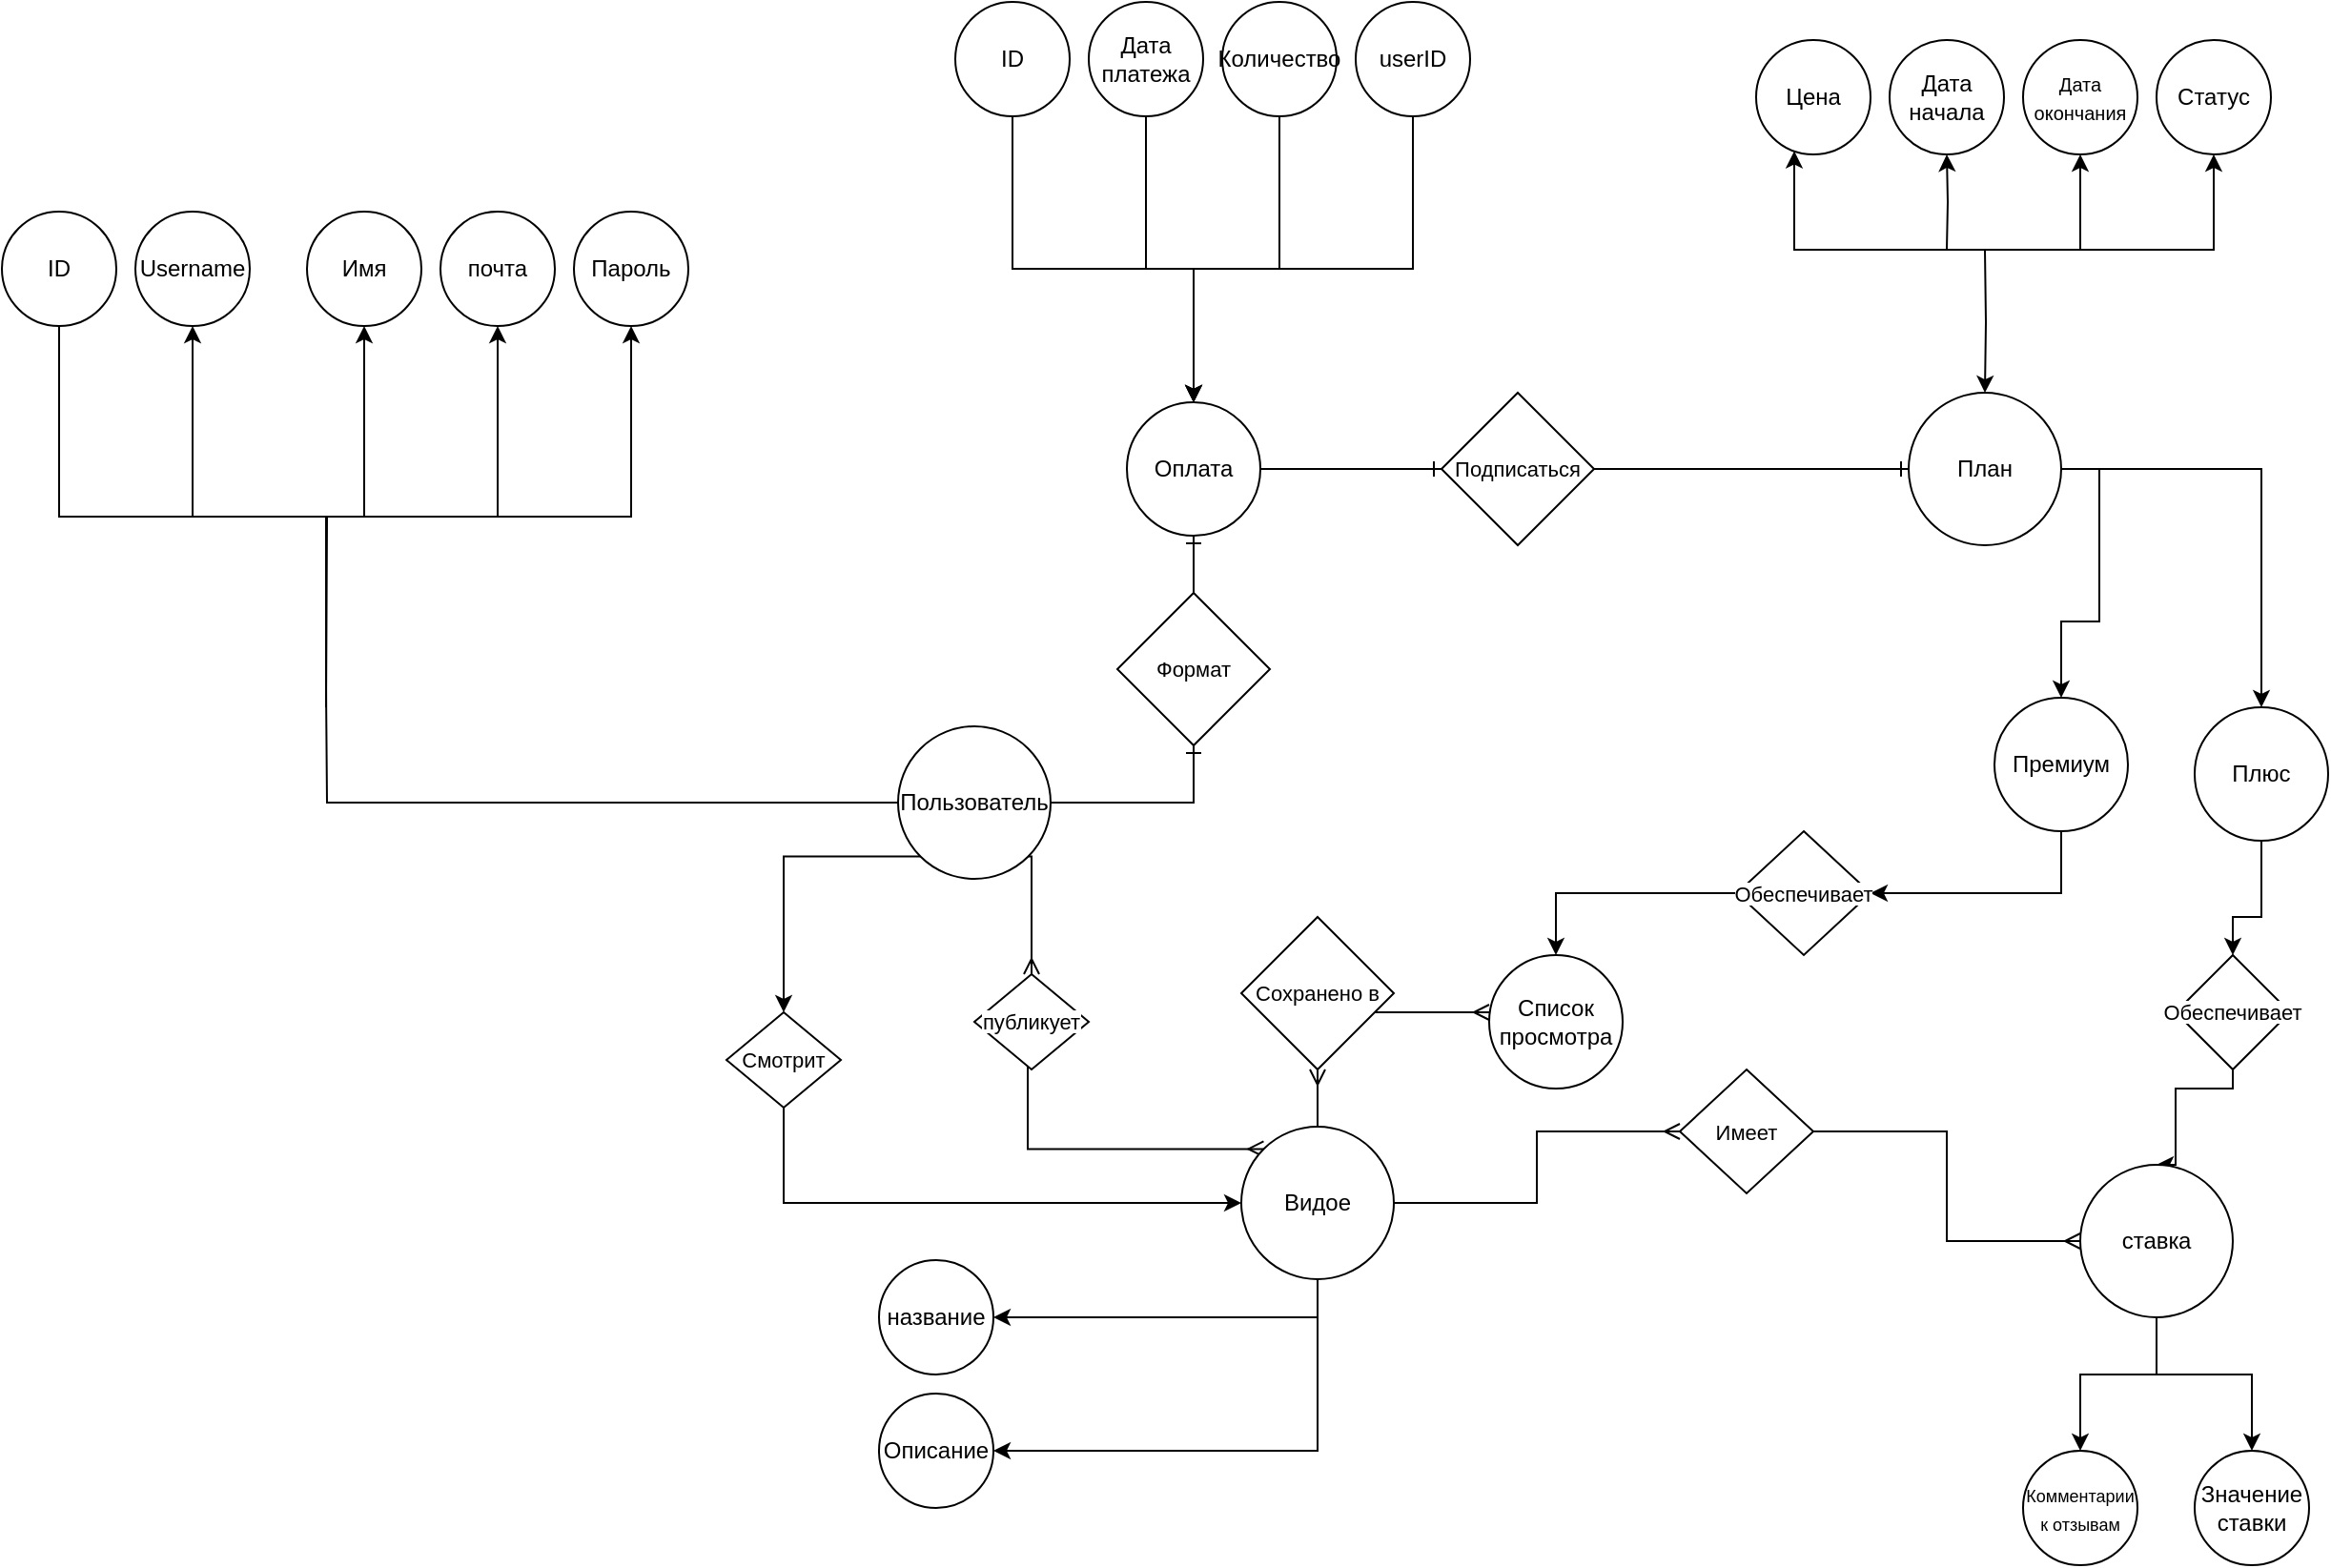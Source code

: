 <mxfile version="24.4.6" type="device">
  <diagram name="Page-1" id="gsGSKBT2QxgCgm55VxKD">
    <mxGraphModel dx="2610" dy="1064" grid="1" gridSize="10" guides="1" tooltips="1" connect="1" arrows="1" fold="1" page="1" pageScale="1" pageWidth="850" pageHeight="1100" math="0" shadow="0">
      <root>
        <mxCell id="0" />
        <mxCell id="1" parent="0" />
        <mxCell id="oknMRYMV5Q5FivUUn1yd-13" style="edgeStyle=orthogonalEdgeStyle;rounded=0;orthogonalLoop=1;jettySize=auto;html=1;entryX=0.5;entryY=1;entryDx=0;entryDy=0;" parent="1" target="oknMRYMV5Q5FivUUn1yd-5" edge="1">
          <mxGeometry relative="1" as="geometry">
            <mxPoint x="-200" y="420" as="sourcePoint" />
          </mxGeometry>
        </mxCell>
        <mxCell id="oknMRYMV5Q5FivUUn1yd-14" style="edgeStyle=orthogonalEdgeStyle;rounded=0;orthogonalLoop=1;jettySize=auto;html=1;" parent="1" target="oknMRYMV5Q5FivUUn1yd-6" edge="1">
          <mxGeometry relative="1" as="geometry">
            <Array as="points">
              <mxPoint x="-200" y="410" />
              <mxPoint x="-200" y="320" />
              <mxPoint x="-110" y="320" />
            </Array>
            <mxPoint x="-200" y="410" as="sourcePoint" />
          </mxGeometry>
        </mxCell>
        <mxCell id="oknMRYMV5Q5FivUUn1yd-30" style="edgeStyle=orthogonalEdgeStyle;rounded=0;orthogonalLoop=1;jettySize=auto;html=1;entryX=0;entryY=0.5;entryDx=0;entryDy=0;exitX=0.5;exitY=1;exitDx=0;exitDy=0;" parent="1" source="-PtD33xYByX1mlL8T53k-14" target="oknMRYMV5Q5FivUUn1yd-29" edge="1">
          <mxGeometry relative="1" as="geometry">
            <Array as="points">
              <mxPoint x="40" y="680" />
            </Array>
            <mxPoint x="40" y="510" as="sourcePoint" />
            <mxPoint x="180" y="680" as="targetPoint" />
          </mxGeometry>
        </mxCell>
        <mxCell id="2_dxELAT8XrBhA6xvJMl-1" style="edgeStyle=orthogonalEdgeStyle;rounded=0;orthogonalLoop=1;jettySize=auto;html=1;entryX=0;entryY=0;entryDx=0;entryDy=0;exitX=1;exitY=1;exitDx=0;exitDy=0;endArrow=ERmany;endFill=0;" parent="1" source="-PtD33xYByX1mlL8T53k-16" target="oknMRYMV5Q5FivUUn1yd-29" edge="1">
          <mxGeometry relative="1" as="geometry">
            <Array as="points">
              <mxPoint x="168" y="652" />
            </Array>
          </mxGeometry>
        </mxCell>
        <mxCell id="-PtD33xYByX1mlL8T53k-31" style="edgeStyle=orthogonalEdgeStyle;rounded=0;orthogonalLoop=1;jettySize=auto;html=1;endArrow=none;endFill=0;" parent="1" source="oknMRYMV5Q5FivUUn1yd-3" edge="1">
          <mxGeometry relative="1" as="geometry">
            <mxPoint x="-200" y="410" as="targetPoint" />
          </mxGeometry>
        </mxCell>
        <mxCell id="oknMRYMV5Q5FivUUn1yd-3" value="Пользователь" style="ellipse;whiteSpace=wrap;html=1;aspect=fixed;" parent="1" vertex="1">
          <mxGeometry x="100" y="430" width="80" height="80" as="geometry" />
        </mxCell>
        <mxCell id="oknMRYMV5Q5FivUUn1yd-5" value="Имя" style="ellipse;whiteSpace=wrap;html=1;aspect=fixed;" parent="1" vertex="1">
          <mxGeometry x="-210" y="160" width="60" height="60" as="geometry" />
        </mxCell>
        <mxCell id="oknMRYMV5Q5FivUUn1yd-6" value="почта" style="ellipse;whiteSpace=wrap;html=1;aspect=fixed;" parent="1" vertex="1">
          <mxGeometry x="-140" y="160" width="60" height="60" as="geometry" />
        </mxCell>
        <mxCell id="oknMRYMV5Q5FivUUn1yd-8" value="Пароль" style="ellipse;whiteSpace=wrap;html=1;aspect=fixed;" parent="1" vertex="1">
          <mxGeometry x="-70" y="160" width="60" height="60" as="geometry" />
        </mxCell>
        <mxCell id="oknMRYMV5Q5FivUUn1yd-15" style="edgeStyle=orthogonalEdgeStyle;rounded=0;orthogonalLoop=1;jettySize=auto;html=1;entryX=0.5;entryY=1;entryDx=0;entryDy=0;" parent="1" target="oknMRYMV5Q5FivUUn1yd-8" edge="1">
          <mxGeometry relative="1" as="geometry">
            <Array as="points">
              <mxPoint x="-200" y="320" />
              <mxPoint x="-40" y="320" />
            </Array>
            <mxPoint x="-200" y="400" as="sourcePoint" />
          </mxGeometry>
        </mxCell>
        <mxCell id="oknMRYMV5Q5FivUUn1yd-24" style="edgeStyle=orthogonalEdgeStyle;rounded=0;orthogonalLoop=1;jettySize=auto;html=1;" parent="1" target="oknMRYMV5Q5FivUUn1yd-20" edge="1">
          <mxGeometry relative="1" as="geometry">
            <mxPoint x="650" y="180" as="sourcePoint" />
            <Array as="points">
              <mxPoint x="570" y="180" />
            </Array>
          </mxGeometry>
        </mxCell>
        <mxCell id="oknMRYMV5Q5FivUUn1yd-25" style="edgeStyle=orthogonalEdgeStyle;rounded=0;orthogonalLoop=1;jettySize=auto;html=1;entryX=0.5;entryY=1;entryDx=0;entryDy=0;" parent="1" target="oknMRYMV5Q5FivUUn1yd-21" edge="1">
          <mxGeometry relative="1" as="geometry">
            <mxPoint x="650" y="180" as="sourcePoint" />
          </mxGeometry>
        </mxCell>
        <mxCell id="oknMRYMV5Q5FivUUn1yd-26" style="edgeStyle=orthogonalEdgeStyle;rounded=0;orthogonalLoop=1;jettySize=auto;html=1;entryX=0.5;entryY=1;entryDx=0;entryDy=0;" parent="1" target="oknMRYMV5Q5FivUUn1yd-22" edge="1">
          <mxGeometry relative="1" as="geometry">
            <mxPoint x="650" y="180" as="sourcePoint" />
            <Array as="points">
              <mxPoint x="720" y="180" />
            </Array>
          </mxGeometry>
        </mxCell>
        <mxCell id="oknMRYMV5Q5FivUUn1yd-27" style="edgeStyle=orthogonalEdgeStyle;rounded=0;orthogonalLoop=1;jettySize=auto;html=1;entryX=0.5;entryY=1;entryDx=0;entryDy=0;" parent="1" target="oknMRYMV5Q5FivUUn1yd-23" edge="1">
          <mxGeometry relative="1" as="geometry">
            <mxPoint x="650" y="180" as="sourcePoint" />
            <Array as="points">
              <mxPoint x="790" y="180" />
            </Array>
          </mxGeometry>
        </mxCell>
        <mxCell id="oknMRYMV5Q5FivUUn1yd-56" value="" style="edgeStyle=orthogonalEdgeStyle;rounded=0;orthogonalLoop=1;jettySize=auto;html=1;exitX=0;exitY=0.5;exitDx=0;exitDy=0;" parent="1" source="-PtD33xYByX1mlL8T53k-5" target="oknMRYMV5Q5FivUUn1yd-28" edge="1">
          <mxGeometry relative="1" as="geometry">
            <Array as="points">
              <mxPoint x="445" y="518" />
            </Array>
          </mxGeometry>
        </mxCell>
        <mxCell id="oknMRYMV5Q5FivUUn1yd-57" value="" style="edgeStyle=orthogonalEdgeStyle;rounded=0;orthogonalLoop=1;jettySize=auto;html=1;entryX=0.5;entryY=0;entryDx=0;entryDy=0;exitX=0.5;exitY=1;exitDx=0;exitDy=0;" parent="1" source="-PtD33xYByX1mlL8T53k-19" target="oknMRYMV5Q5FivUUn1yd-43" edge="1">
          <mxGeometry x="-0.259" y="18" relative="1" as="geometry">
            <Array as="points">
              <mxPoint x="800" y="620" />
              <mxPoint x="770" y="620" />
              <mxPoint x="770" y="660" />
            </Array>
            <mxPoint x="16" y="-8" as="offset" />
          </mxGeometry>
        </mxCell>
        <mxCell id="oknMRYMV5Q5FivUUn1yd-61" style="edgeStyle=orthogonalEdgeStyle;rounded=0;orthogonalLoop=1;jettySize=auto;html=1;entryX=0.5;entryY=0;entryDx=0;entryDy=0;" parent="1" target="oknMRYMV5Q5FivUUn1yd-16" edge="1">
          <mxGeometry relative="1" as="geometry">
            <mxPoint x="670" y="180" as="sourcePoint" />
            <Array as="points" />
            <mxPoint x="730" y="250" as="targetPoint" />
          </mxGeometry>
        </mxCell>
        <mxCell id="2_dxELAT8XrBhA6xvJMl-5" style="edgeStyle=orthogonalEdgeStyle;rounded=0;orthogonalLoop=1;jettySize=auto;html=1;entryX=0.5;entryY=0;entryDx=0;entryDy=0;" parent="1" source="oknMRYMV5Q5FivUUn1yd-16" target="2_dxELAT8XrBhA6xvJMl-3" edge="1">
          <mxGeometry relative="1" as="geometry" />
        </mxCell>
        <mxCell id="2_dxELAT8XrBhA6xvJMl-6" style="edgeStyle=orthogonalEdgeStyle;rounded=0;orthogonalLoop=1;jettySize=auto;html=1;entryX=0.5;entryY=0;entryDx=0;entryDy=0;exitX=1;exitY=0.5;exitDx=0;exitDy=0;" parent="1" source="oknMRYMV5Q5FivUUn1yd-16" target="2_dxELAT8XrBhA6xvJMl-4" edge="1">
          <mxGeometry relative="1" as="geometry" />
        </mxCell>
        <mxCell id="oknMRYMV5Q5FivUUn1yd-16" value="План" style="ellipse;whiteSpace=wrap;html=1;aspect=fixed;" parent="1" vertex="1">
          <mxGeometry x="630" y="255" width="80" height="80" as="geometry" />
        </mxCell>
        <mxCell id="oknMRYMV5Q5FivUUn1yd-20" value="Цена" style="ellipse;whiteSpace=wrap;html=1;aspect=fixed;" parent="1" vertex="1">
          <mxGeometry x="550" y="70" width="60" height="60" as="geometry" />
        </mxCell>
        <mxCell id="oknMRYMV5Q5FivUUn1yd-21" value="Дата начала" style="ellipse;whiteSpace=wrap;html=1;aspect=fixed;" parent="1" vertex="1">
          <mxGeometry x="620" y="70" width="60" height="60" as="geometry" />
        </mxCell>
        <mxCell id="oknMRYMV5Q5FivUUn1yd-22" value="&lt;font style=&quot;font-size: 10px;&quot;&gt;Дата окончания&lt;/font&gt;" style="ellipse;whiteSpace=wrap;html=1;aspect=fixed;" parent="1" vertex="1">
          <mxGeometry x="690" y="70" width="60" height="60" as="geometry" />
        </mxCell>
        <mxCell id="oknMRYMV5Q5FivUUn1yd-23" value="Статус" style="ellipse;whiteSpace=wrap;html=1;aspect=fixed;" parent="1" vertex="1">
          <mxGeometry x="760" y="70" width="60" height="60" as="geometry" />
        </mxCell>
        <mxCell id="oknMRYMV5Q5FivUUn1yd-28" value="Список просмотра" style="ellipse;whiteSpace=wrap;html=1;aspect=fixed;" parent="1" vertex="1">
          <mxGeometry x="410" y="550" width="70" height="70" as="geometry" />
        </mxCell>
        <mxCell id="oknMRYMV5Q5FivUUn1yd-38" style="edgeStyle=orthogonalEdgeStyle;rounded=0;orthogonalLoop=1;jettySize=auto;html=1;entryX=1;entryY=0.5;entryDx=0;entryDy=0;" parent="1" source="oknMRYMV5Q5FivUUn1yd-29" target="oknMRYMV5Q5FivUUn1yd-31" edge="1">
          <mxGeometry relative="1" as="geometry">
            <Array as="points">
              <mxPoint x="320" y="740" />
            </Array>
          </mxGeometry>
        </mxCell>
        <mxCell id="oknMRYMV5Q5FivUUn1yd-39" style="edgeStyle=orthogonalEdgeStyle;rounded=0;orthogonalLoop=1;jettySize=auto;html=1;entryX=1;entryY=0.5;entryDx=0;entryDy=0;" parent="1" source="oknMRYMV5Q5FivUUn1yd-29" target="oknMRYMV5Q5FivUUn1yd-32" edge="1">
          <mxGeometry relative="1" as="geometry">
            <Array as="points">
              <mxPoint x="320" y="810" />
            </Array>
          </mxGeometry>
        </mxCell>
        <mxCell id="oknMRYMV5Q5FivUUn1yd-41" value="" style="edgeStyle=orthogonalEdgeStyle;rounded=0;orthogonalLoop=1;jettySize=auto;html=1;endArrow=ERmany;endFill=0;" parent="1" source="-PtD33xYByX1mlL8T53k-20" edge="1">
          <mxGeometry relative="1" as="geometry">
            <mxPoint x="410" y="580" as="targetPoint" />
            <Array as="points">
              <mxPoint x="320" y="580" />
              <mxPoint x="410" y="580" />
            </Array>
          </mxGeometry>
        </mxCell>
        <mxCell id="oknMRYMV5Q5FivUUn1yd-44" value="" style="edgeStyle=orthogonalEdgeStyle;rounded=0;orthogonalLoop=1;jettySize=auto;html=1;entryX=0;entryY=0.5;entryDx=0;entryDy=0;endArrow=ERmany;endFill=0;" parent="1" source="-PtD33xYByX1mlL8T53k-7" target="oknMRYMV5Q5FivUUn1yd-43" edge="1">
          <mxGeometry relative="1" as="geometry" />
        </mxCell>
        <mxCell id="oknMRYMV5Q5FivUUn1yd-29" value="Видое" style="ellipse;whiteSpace=wrap;html=1;aspect=fixed;" parent="1" vertex="1">
          <mxGeometry x="280" y="640" width="80" height="80" as="geometry" />
        </mxCell>
        <mxCell id="oknMRYMV5Q5FivUUn1yd-31" value="название" style="ellipse;whiteSpace=wrap;html=1;aspect=fixed;" parent="1" vertex="1">
          <mxGeometry x="90" y="710" width="60" height="60" as="geometry" />
        </mxCell>
        <mxCell id="oknMRYMV5Q5FivUUn1yd-32" value="Описание" style="ellipse;whiteSpace=wrap;html=1;aspect=fixed;" parent="1" vertex="1">
          <mxGeometry x="90" y="780" width="60" height="60" as="geometry" />
        </mxCell>
        <mxCell id="oknMRYMV5Q5FivUUn1yd-50" style="edgeStyle=orthogonalEdgeStyle;rounded=0;orthogonalLoop=1;jettySize=auto;html=1;entryX=0.5;entryY=0;entryDx=0;entryDy=0;exitX=0.5;exitY=1;exitDx=0;exitDy=0;" parent="1" source="oknMRYMV5Q5FivUUn1yd-43" target="oknMRYMV5Q5FivUUn1yd-46" edge="1">
          <mxGeometry relative="1" as="geometry">
            <Array as="points">
              <mxPoint x="760" y="770" />
              <mxPoint x="720" y="770" />
            </Array>
            <mxPoint x="810" y="690" as="sourcePoint" />
          </mxGeometry>
        </mxCell>
        <mxCell id="oknMRYMV5Q5FivUUn1yd-54" style="edgeStyle=orthogonalEdgeStyle;rounded=0;orthogonalLoop=1;jettySize=auto;html=1;entryX=0.5;entryY=0;entryDx=0;entryDy=0;" parent="1" target="oknMRYMV5Q5FivUUn1yd-47" edge="1">
          <mxGeometry relative="1" as="geometry">
            <mxPoint x="760" y="760" as="sourcePoint" />
            <mxPoint x="820" y="930" as="targetPoint" />
            <Array as="points">
              <mxPoint x="760" y="770" />
              <mxPoint x="810" y="770" />
            </Array>
          </mxGeometry>
        </mxCell>
        <mxCell id="oknMRYMV5Q5FivUUn1yd-43" value="ставкa" style="ellipse;whiteSpace=wrap;html=1;aspect=fixed;" parent="1" vertex="1">
          <mxGeometry x="720" y="660" width="80" height="80" as="geometry" />
        </mxCell>
        <mxCell id="oknMRYMV5Q5FivUUn1yd-46" value="&lt;font style=&quot;font-size: 9px;&quot;&gt;Комментарии к отзывам&lt;/font&gt;" style="ellipse;whiteSpace=wrap;html=1;aspect=fixed;" parent="1" vertex="1">
          <mxGeometry x="690" y="810" width="60" height="60" as="geometry" />
        </mxCell>
        <mxCell id="oknMRYMV5Q5FivUUn1yd-47" value="Значение ставки" style="ellipse;whiteSpace=wrap;html=1;aspect=fixed;" parent="1" vertex="1">
          <mxGeometry x="780" y="810" width="60" height="60" as="geometry" />
        </mxCell>
        <mxCell id="oknMRYMV5Q5FivUUn1yd-64" style="edgeStyle=orthogonalEdgeStyle;rounded=0;orthogonalLoop=1;jettySize=auto;html=1;" parent="1" target="oknMRYMV5Q5FivUUn1yd-63" edge="1">
          <mxGeometry relative="1" as="geometry">
            <Array as="points">
              <mxPoint x="-200" y="380" />
              <mxPoint x="-200" y="320" />
              <mxPoint x="-270" y="320" />
            </Array>
            <mxPoint x="-200" y="380" as="sourcePoint" />
          </mxGeometry>
        </mxCell>
        <mxCell id="oknMRYMV5Q5FivUUn1yd-63" value="Username" style="ellipse;whiteSpace=wrap;html=1;aspect=fixed;" parent="1" vertex="1">
          <mxGeometry x="-300" y="160" width="60" height="60" as="geometry" />
        </mxCell>
        <mxCell id="2_dxELAT8XrBhA6xvJMl-3" value="Плюс" style="ellipse;whiteSpace=wrap;html=1;aspect=fixed;" parent="1" vertex="1">
          <mxGeometry x="780" y="420" width="70" height="70" as="geometry" />
        </mxCell>
        <mxCell id="2_dxELAT8XrBhA6xvJMl-4" value="Премиум" style="ellipse;whiteSpace=wrap;html=1;aspect=fixed;" parent="1" vertex="1">
          <mxGeometry x="675" y="415" width="70" height="70" as="geometry" />
        </mxCell>
        <mxCell id="-PtD33xYByX1mlL8T53k-3" value="" style="edgeStyle=orthogonalEdgeStyle;rounded=0;orthogonalLoop=1;jettySize=auto;html=1;entryX=0;entryY=0.5;entryDx=0;entryDy=0;endArrow=ERone;endFill=0;exitX=1;exitY=0.5;exitDx=0;exitDy=0;" parent="1" source="-PtD33xYByX1mlL8T53k-37" target="-PtD33xYByX1mlL8T53k-1" edge="1">
          <mxGeometry x="-0.289" y="-30" relative="1" as="geometry">
            <mxPoint x="370" y="340" as="sourcePoint" />
            <mxPoint x="510" y="350" as="targetPoint" />
            <mxPoint as="offset" />
          </mxGeometry>
        </mxCell>
        <mxCell id="-PtD33xYByX1mlL8T53k-50" style="edgeStyle=orthogonalEdgeStyle;rounded=0;orthogonalLoop=1;jettySize=auto;html=1;entryX=0;entryY=0.5;entryDx=0;entryDy=0;endArrow=ERone;endFill=0;" parent="1" source="-PtD33xYByX1mlL8T53k-1" target="oknMRYMV5Q5FivUUn1yd-16" edge="1">
          <mxGeometry relative="1" as="geometry" />
        </mxCell>
        <mxCell id="-PtD33xYByX1mlL8T53k-1" value="&lt;span style=&quot;font-size: 11px; text-wrap: nowrap; background-color: rgb(255, 255, 255);&quot;&gt;Подписаться&lt;/span&gt;" style="rhombus;whiteSpace=wrap;html=1;" parent="1" vertex="1">
          <mxGeometry x="385" y="255" width="80" height="80" as="geometry" />
        </mxCell>
        <mxCell id="-PtD33xYByX1mlL8T53k-6" value="" style="edgeStyle=orthogonalEdgeStyle;rounded=0;orthogonalLoop=1;jettySize=auto;html=1;exitX=0.5;exitY=1;exitDx=0;exitDy=0;" parent="1" source="2_dxELAT8XrBhA6xvJMl-4" target="-PtD33xYByX1mlL8T53k-5" edge="1">
          <mxGeometry relative="1" as="geometry">
            <mxPoint x="615" y="480" as="sourcePoint" />
            <mxPoint x="445" y="550" as="targetPoint" />
          </mxGeometry>
        </mxCell>
        <mxCell id="-PtD33xYByX1mlL8T53k-5" value="&lt;span style=&quot;font-size: 11px; text-wrap: nowrap; background-color: rgb(255, 255, 255);&quot;&gt;Обеспечивает&lt;/span&gt;" style="rhombus;whiteSpace=wrap;html=1;" parent="1" vertex="1">
          <mxGeometry x="540" y="485" width="70" height="65" as="geometry" />
        </mxCell>
        <mxCell id="-PtD33xYByX1mlL8T53k-8" value="" style="edgeStyle=orthogonalEdgeStyle;rounded=0;orthogonalLoop=1;jettySize=auto;html=1;entryX=0;entryY=0.5;entryDx=0;entryDy=0;endArrow=ERmany;endFill=0;" parent="1" source="oknMRYMV5Q5FivUUn1yd-29" target="-PtD33xYByX1mlL8T53k-7" edge="1">
          <mxGeometry relative="1" as="geometry">
            <mxPoint x="360" y="680" as="sourcePoint" />
            <mxPoint x="730" y="600" as="targetPoint" />
          </mxGeometry>
        </mxCell>
        <mxCell id="-PtD33xYByX1mlL8T53k-7" value="&lt;span style=&quot;font-size: 11px; text-wrap: nowrap; background-color: rgb(255, 255, 255);&quot;&gt;Имеет&lt;/span&gt;" style="rhombus;whiteSpace=wrap;html=1;" parent="1" vertex="1">
          <mxGeometry x="510" y="610" width="70" height="65" as="geometry" />
        </mxCell>
        <mxCell id="-PtD33xYByX1mlL8T53k-15" value="" style="edgeStyle=orthogonalEdgeStyle;rounded=0;orthogonalLoop=1;jettySize=auto;html=1;entryX=0.5;entryY=0;entryDx=0;entryDy=0;exitX=0;exitY=1;exitDx=0;exitDy=0;" parent="1" source="oknMRYMV5Q5FivUUn1yd-3" target="-PtD33xYByX1mlL8T53k-14" edge="1">
          <mxGeometry relative="1" as="geometry">
            <Array as="points">
              <mxPoint x="40" y="498" />
            </Array>
            <mxPoint x="112" y="498" as="sourcePoint" />
            <mxPoint x="280" y="680" as="targetPoint" />
          </mxGeometry>
        </mxCell>
        <mxCell id="-PtD33xYByX1mlL8T53k-14" value="&lt;span style=&quot;font-size: 11px; text-wrap: nowrap; background-color: rgb(255, 255, 255);&quot;&gt;Смотрит&lt;/span&gt;" style="rhombus;whiteSpace=wrap;html=1;" parent="1" vertex="1">
          <mxGeometry x="10" y="580" width="60" height="50" as="geometry" />
        </mxCell>
        <mxCell id="-PtD33xYByX1mlL8T53k-17" value="" style="edgeStyle=orthogonalEdgeStyle;rounded=0;orthogonalLoop=1;jettySize=auto;html=1;entryX=0.5;entryY=0;entryDx=0;entryDy=0;exitX=1;exitY=1;exitDx=0;exitDy=0;endArrow=ERmany;endFill=0;" parent="1" source="oknMRYMV5Q5FivUUn1yd-3" target="-PtD33xYByX1mlL8T53k-16" edge="1">
          <mxGeometry relative="1" as="geometry">
            <Array as="points">
              <mxPoint x="170" y="498" />
            </Array>
            <mxPoint x="168" y="498" as="sourcePoint" />
            <mxPoint x="292" y="652" as="targetPoint" />
          </mxGeometry>
        </mxCell>
        <mxCell id="-PtD33xYByX1mlL8T53k-16" value="&lt;span style=&quot;font-size: 11px; text-wrap: nowrap; background-color: rgb(255, 255, 255);&quot;&gt;публикует&lt;/span&gt;" style="rhombus;whiteSpace=wrap;html=1;" parent="1" vertex="1">
          <mxGeometry x="140" y="560" width="60" height="50" as="geometry" />
        </mxCell>
        <mxCell id="-PtD33xYByX1mlL8T53k-18" value="" style="edgeStyle=orthogonalEdgeStyle;rounded=0;orthogonalLoop=1;jettySize=auto;html=1;entryX=0.5;entryY=0;entryDx=0;entryDy=0;exitX=0.5;exitY=1;exitDx=0;exitDy=0;" parent="1" source="2_dxELAT8XrBhA6xvJMl-3" target="-PtD33xYByX1mlL8T53k-19" edge="1">
          <mxGeometry x="-0.259" y="18" relative="1" as="geometry">
            <Array as="points">
              <mxPoint x="815" y="530" />
              <mxPoint x="800" y="530" />
            </Array>
            <mxPoint x="16" y="-8" as="offset" />
            <mxPoint x="815" y="490" as="sourcePoint" />
            <mxPoint x="760" y="660" as="targetPoint" />
          </mxGeometry>
        </mxCell>
        <mxCell id="-PtD33xYByX1mlL8T53k-19" value="&lt;span style=&quot;font-size: 11px; text-wrap: nowrap; background-color: rgb(255, 255, 255);&quot;&gt;Обеспечивает&lt;/span&gt;" style="rhombus;whiteSpace=wrap;html=1;" parent="1" vertex="1">
          <mxGeometry x="770" y="550" width="60" height="60" as="geometry" />
        </mxCell>
        <mxCell id="-PtD33xYByX1mlL8T53k-21" value="" style="edgeStyle=orthogonalEdgeStyle;rounded=0;orthogonalLoop=1;jettySize=auto;html=1;endArrow=ERmany;endFill=0;" parent="1" source="oknMRYMV5Q5FivUUn1yd-29" target="-PtD33xYByX1mlL8T53k-20" edge="1">
          <mxGeometry relative="1" as="geometry">
            <mxPoint x="410" y="580" as="targetPoint" />
            <Array as="points" />
            <mxPoint x="320" y="640" as="sourcePoint" />
          </mxGeometry>
        </mxCell>
        <mxCell id="-PtD33xYByX1mlL8T53k-20" value="&lt;span style=&quot;font-size: 11px; text-wrap: nowrap; background-color: rgb(255, 255, 255);&quot;&gt;Сохранено в&lt;/span&gt;" style="rhombus;whiteSpace=wrap;html=1;" parent="1" vertex="1">
          <mxGeometry x="280" y="530" width="80" height="80" as="geometry" />
        </mxCell>
        <mxCell id="-PtD33xYByX1mlL8T53k-33" value="" style="edgeStyle=orthogonalEdgeStyle;rounded=0;orthogonalLoop=1;jettySize=auto;html=1;entryX=0.5;entryY=1;entryDx=0;entryDy=0;endArrow=ERone;endFill=0;" parent="1" source="-PtD33xYByX1mlL8T53k-48" target="-PtD33xYByX1mlL8T53k-37" edge="1">
          <mxGeometry x="-0.289" y="-30" relative="1" as="geometry">
            <mxPoint x="180" y="470" as="sourcePoint" />
            <mxPoint x="290" y="340" as="targetPoint" />
            <Array as="points" />
            <mxPoint as="offset" />
          </mxGeometry>
        </mxCell>
        <mxCell id="-PtD33xYByX1mlL8T53k-37" value="Оплата" style="ellipse;whiteSpace=wrap;html=1;aspect=fixed;" parent="1" vertex="1">
          <mxGeometry x="220" y="260" width="70" height="70" as="geometry" />
        </mxCell>
        <mxCell id="-PtD33xYByX1mlL8T53k-42" style="edgeStyle=orthogonalEdgeStyle;rounded=0;orthogonalLoop=1;jettySize=auto;html=1;endArrow=none;endFill=0;" parent="1" source="-PtD33xYByX1mlL8T53k-38" edge="1">
          <mxGeometry relative="1" as="geometry">
            <mxPoint x="-200.0" y="420" as="targetPoint" />
            <Array as="points">
              <mxPoint x="-340" y="320" />
              <mxPoint x="-200" y="320" />
            </Array>
          </mxGeometry>
        </mxCell>
        <mxCell id="-PtD33xYByX1mlL8T53k-38" value="ID" style="ellipse;whiteSpace=wrap;html=1;aspect=fixed;" parent="1" vertex="1">
          <mxGeometry x="-370" y="160" width="60" height="60" as="geometry" />
        </mxCell>
        <mxCell id="-PtD33xYByX1mlL8T53k-45" style="edgeStyle=orthogonalEdgeStyle;rounded=0;orthogonalLoop=1;jettySize=auto;html=1;entryX=0.5;entryY=0;entryDx=0;entryDy=0;" parent="1" source="-PtD33xYByX1mlL8T53k-39" target="-PtD33xYByX1mlL8T53k-37" edge="1">
          <mxGeometry relative="1" as="geometry">
            <Array as="points">
              <mxPoint x="230" y="190" />
              <mxPoint x="255" y="190" />
            </Array>
          </mxGeometry>
        </mxCell>
        <mxCell id="-PtD33xYByX1mlL8T53k-39" value="Дата платежа" style="ellipse;whiteSpace=wrap;html=1;aspect=fixed;" parent="1" vertex="1">
          <mxGeometry x="200" y="50" width="60" height="60" as="geometry" />
        </mxCell>
        <mxCell id="-PtD33xYByX1mlL8T53k-46" style="edgeStyle=orthogonalEdgeStyle;rounded=0;orthogonalLoop=1;jettySize=auto;html=1;entryX=0.5;entryY=0;entryDx=0;entryDy=0;" parent="1" source="-PtD33xYByX1mlL8T53k-40" target="-PtD33xYByX1mlL8T53k-37" edge="1">
          <mxGeometry relative="1" as="geometry">
            <Array as="points">
              <mxPoint x="300" y="190" />
              <mxPoint x="255" y="190" />
            </Array>
          </mxGeometry>
        </mxCell>
        <mxCell id="-PtD33xYByX1mlL8T53k-40" value="Количество" style="ellipse;whiteSpace=wrap;html=1;aspect=fixed;" parent="1" vertex="1">
          <mxGeometry x="270" y="50" width="60" height="60" as="geometry" />
        </mxCell>
        <mxCell id="-PtD33xYByX1mlL8T53k-47" style="edgeStyle=orthogonalEdgeStyle;rounded=0;orthogonalLoop=1;jettySize=auto;html=1;entryX=0.5;entryY=0;entryDx=0;entryDy=0;" parent="1" source="-PtD33xYByX1mlL8T53k-41" target="-PtD33xYByX1mlL8T53k-37" edge="1">
          <mxGeometry relative="1" as="geometry">
            <Array as="points">
              <mxPoint x="370" y="190" />
              <mxPoint x="255" y="190" />
            </Array>
          </mxGeometry>
        </mxCell>
        <mxCell id="-PtD33xYByX1mlL8T53k-41" value="userID" style="ellipse;whiteSpace=wrap;html=1;aspect=fixed;" parent="1" vertex="1">
          <mxGeometry x="340" y="50" width="60" height="60" as="geometry" />
        </mxCell>
        <mxCell id="-PtD33xYByX1mlL8T53k-44" style="edgeStyle=orthogonalEdgeStyle;rounded=0;orthogonalLoop=1;jettySize=auto;html=1;entryX=0.5;entryY=0;entryDx=0;entryDy=0;" parent="1" source="-PtD33xYByX1mlL8T53k-43" target="-PtD33xYByX1mlL8T53k-37" edge="1">
          <mxGeometry relative="1" as="geometry">
            <Array as="points">
              <mxPoint x="160" y="190" />
              <mxPoint x="255" y="190" />
            </Array>
          </mxGeometry>
        </mxCell>
        <mxCell id="-PtD33xYByX1mlL8T53k-43" value="ID" style="ellipse;whiteSpace=wrap;html=1;aspect=fixed;" parent="1" vertex="1">
          <mxGeometry x="130" y="50" width="60" height="60" as="geometry" />
        </mxCell>
        <mxCell id="-PtD33xYByX1mlL8T53k-49" value="" style="edgeStyle=orthogonalEdgeStyle;rounded=0;orthogonalLoop=1;jettySize=auto;html=1;entryX=0.5;entryY=1;entryDx=0;entryDy=0;endArrow=ERone;endFill=0;" parent="1" source="oknMRYMV5Q5FivUUn1yd-3" target="-PtD33xYByX1mlL8T53k-48" edge="1">
          <mxGeometry x="-0.289" y="-30" relative="1" as="geometry">
            <mxPoint x="180" y="470" as="sourcePoint" />
            <mxPoint x="255" y="330" as="targetPoint" />
            <Array as="points">
              <mxPoint x="255" y="470" />
            </Array>
            <mxPoint as="offset" />
          </mxGeometry>
        </mxCell>
        <mxCell id="-PtD33xYByX1mlL8T53k-48" value="&lt;span style=&quot;font-size: 11px; text-wrap: nowrap;&quot;&gt;Формат&lt;/span&gt;" style="rhombus;whiteSpace=wrap;html=1;" parent="1" vertex="1">
          <mxGeometry x="215" y="360" width="80" height="80" as="geometry" />
        </mxCell>
      </root>
    </mxGraphModel>
  </diagram>
</mxfile>
